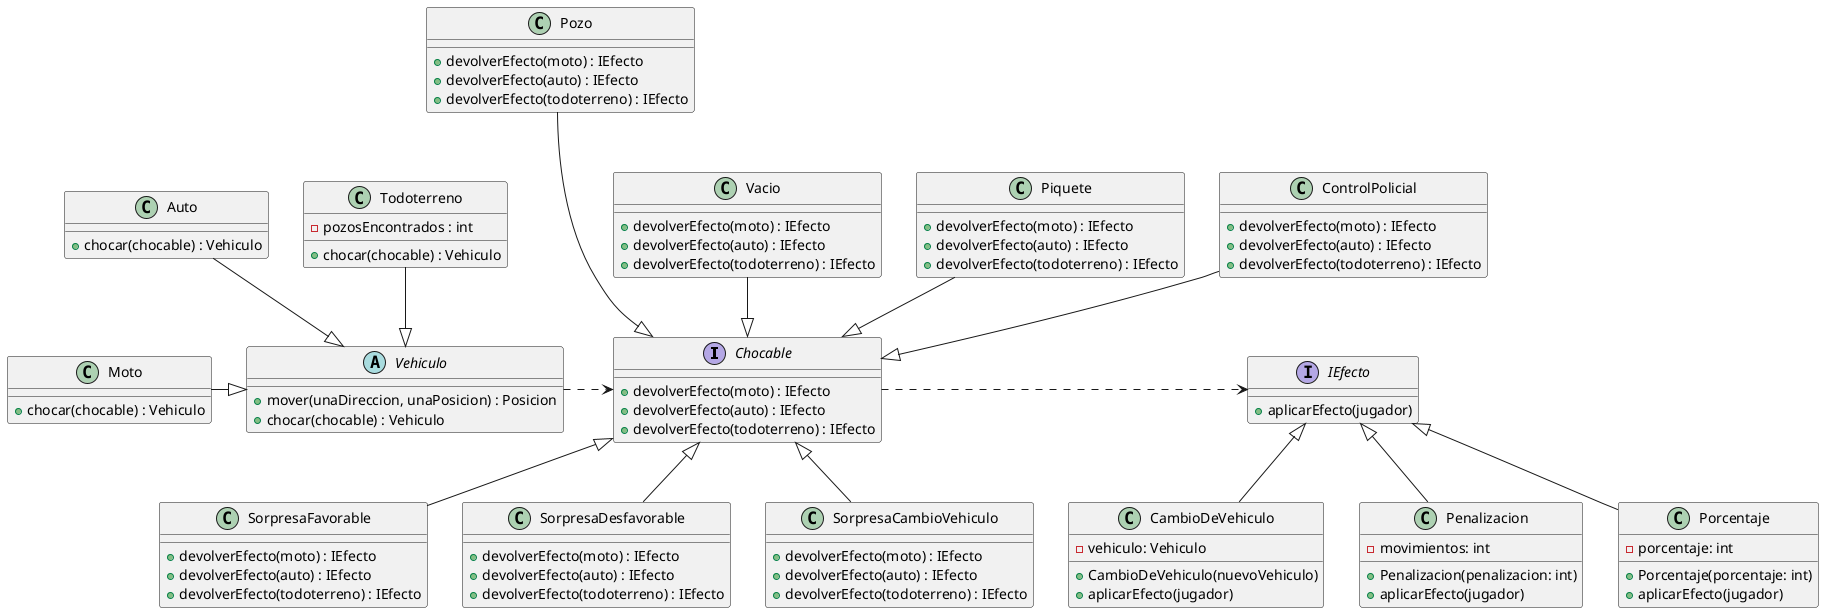 @startuml
interface Chocable {
    + devolverEfecto(moto) : IEfecto
    + devolverEfecto(auto) : IEfecto
    + devolverEfecto(todoterreno) : IEfecto
}

class Pozo {
    +  devolverEfecto(moto) : IEfecto
    +  devolverEfecto(auto) : IEfecto
    +  devolverEfecto(todoterreno) : IEfecto
}

class Vacio {
    +  devolverEfecto(moto) : IEfecto
    +  devolverEfecto(auto) : IEfecto
    +  devolverEfecto(todoterreno) : IEfecto
}

class Piquete { 
    +  devolverEfecto(moto) : IEfecto
    +  devolverEfecto(auto) : IEfecto
    +  devolverEfecto(todoterreno) : IEfecto
}

class ControlPolicial {
    +  devolverEfecto(moto) : IEfecto
    +  devolverEfecto(auto) : IEfecto
    +  devolverEfecto(todoterreno) : IEfecto
}




class SorpresaFavorable {
    +  devolverEfecto(moto) : IEfecto
    +  devolverEfecto(auto) : IEfecto
    +  devolverEfecto(todoterreno) : IEfecto
}

class SorpresaDesfavorable {
    +  devolverEfecto(moto) : IEfecto
    +  devolverEfecto(auto) : IEfecto
    +  devolverEfecto(todoterreno) : IEfecto
}

class SorpresaCambioVehiculo {
    +  devolverEfecto(moto) : IEfecto
    +  devolverEfecto(auto) : IEfecto
    +  devolverEfecto(todoterreno) : IEfecto
}



abstract class Vehiculo {
    + mover(unaDireccion, unaPosicion) : Posicion
    + chocar(chocable) : Vehiculo
}

class Auto {
    + chocar(chocable) : Vehiculo
}

class Moto {
    + chocar(chocable) : Vehiculo
}

class Todoterreno {
    - pozosEncontrados : int
    + chocar(chocable) : Vehiculo
}



interface IEfecto {
    + aplicarEfecto(jugador)
}

class CambioDeVehiculo {
    - vehiculo: Vehiculo
    + CambioDeVehiculo(nuevoVehiculo)
    + aplicarEfecto(jugador)
}

class Penalizacion {
    - movimientos: int
    + Penalizacion(penalizacion: int)
    + aplicarEfecto(jugador)
}

class Porcentaje {
    - porcentaje: int
    + Porcentaje(porcentaje: int)
    + aplicarEfecto(jugador)
}


Pozo ---|> Chocable
ControlPolicial --|> Chocable
Piquete --|> Chocable
Vacio --|> Chocable

Chocable <|-- SorpresaFavorable 
Chocable <|-- SorpresaDesfavorable
Chocable <|-- SorpresaCambioVehiculo

Vehiculo .> Chocable

Todoterreno --|> Vehiculo
Auto --|> Vehiculo
Moto -|> Vehiculo

Chocable .> IEfecto

IEfecto <|-- CambioDeVehiculo
IEfecto <|-- Penalizacion
IEfecto <|-- Porcentaje

@enduml